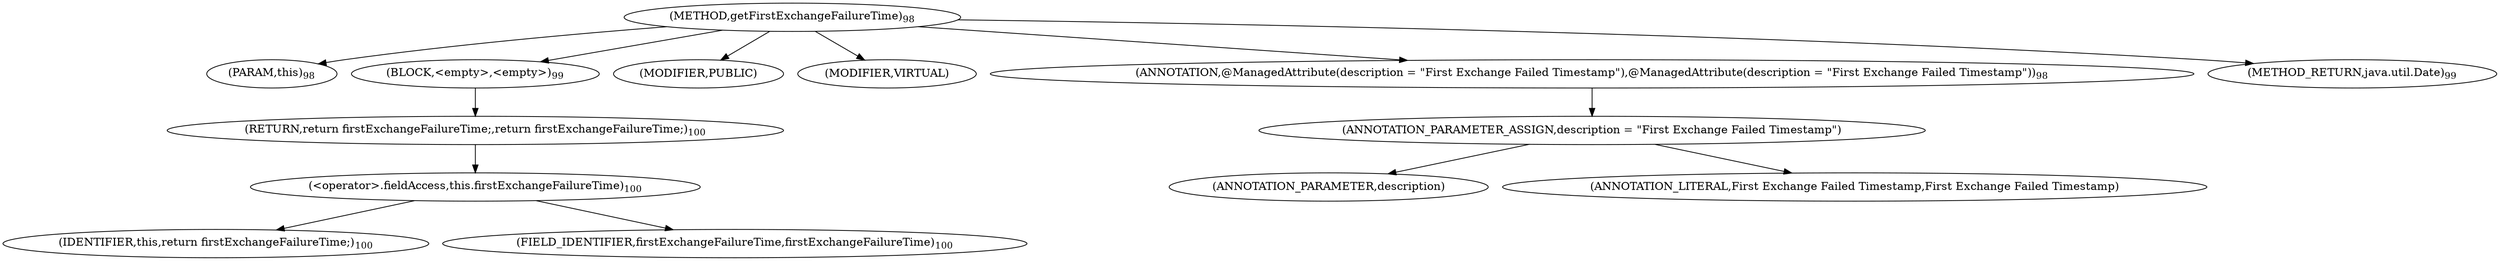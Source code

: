 digraph "getFirstExchangeFailureTime" {  
"242" [label = <(METHOD,getFirstExchangeFailureTime)<SUB>98</SUB>> ]
"243" [label = <(PARAM,this)<SUB>98</SUB>> ]
"244" [label = <(BLOCK,&lt;empty&gt;,&lt;empty&gt;)<SUB>99</SUB>> ]
"245" [label = <(RETURN,return firstExchangeFailureTime;,return firstExchangeFailureTime;)<SUB>100</SUB>> ]
"246" [label = <(&lt;operator&gt;.fieldAccess,this.firstExchangeFailureTime)<SUB>100</SUB>> ]
"247" [label = <(IDENTIFIER,this,return firstExchangeFailureTime;)<SUB>100</SUB>> ]
"248" [label = <(FIELD_IDENTIFIER,firstExchangeFailureTime,firstExchangeFailureTime)<SUB>100</SUB>> ]
"249" [label = <(MODIFIER,PUBLIC)> ]
"250" [label = <(MODIFIER,VIRTUAL)> ]
"251" [label = <(ANNOTATION,@ManagedAttribute(description = &quot;First Exchange Failed Timestamp&quot;),@ManagedAttribute(description = &quot;First Exchange Failed Timestamp&quot;))<SUB>98</SUB>> ]
"252" [label = <(ANNOTATION_PARAMETER_ASSIGN,description = &quot;First Exchange Failed Timestamp&quot;)> ]
"253" [label = <(ANNOTATION_PARAMETER,description)> ]
"254" [label = <(ANNOTATION_LITERAL,First Exchange Failed Timestamp,First Exchange Failed Timestamp)> ]
"255" [label = <(METHOD_RETURN,java.util.Date)<SUB>99</SUB>> ]
  "242" -> "243" 
  "242" -> "244" 
  "242" -> "249" 
  "242" -> "250" 
  "242" -> "251" 
  "242" -> "255" 
  "244" -> "245" 
  "245" -> "246" 
  "246" -> "247" 
  "246" -> "248" 
  "251" -> "252" 
  "252" -> "253" 
  "252" -> "254" 
}
